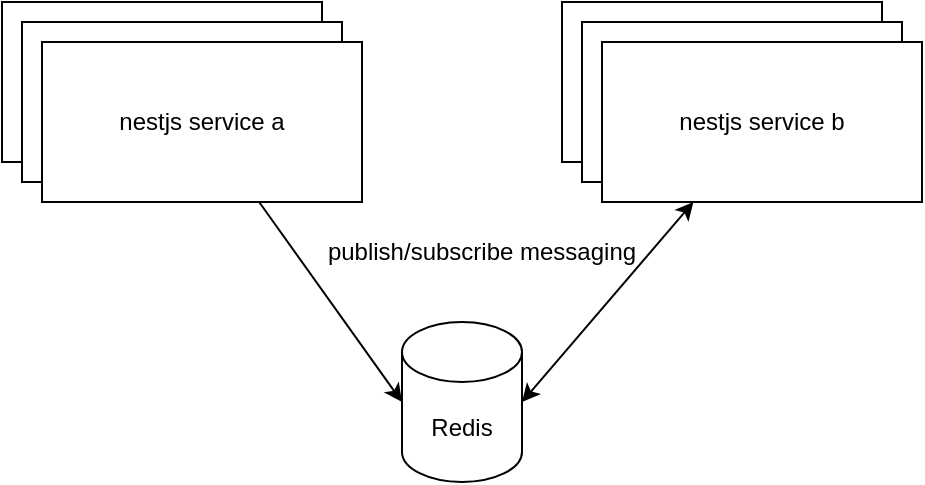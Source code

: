 <mxfile version="13.7.9" type="github">
  <diagram id="2nOC1Z1M6-mjOfD4xlBl" name="Page-1">
    <mxGraphModel dx="725" dy="563" grid="1" gridSize="10" guides="1" tooltips="1" connect="1" arrows="1" fold="1" page="1" pageScale="1" pageWidth="850" pageHeight="1100" math="0" shadow="0">
      <root>
        <mxCell id="0" />
        <mxCell id="1" parent="0" />
        <mxCell id="k2_k3ALxHLvJ5MJxsclW-1" value="nestjs service" style="rounded=0;whiteSpace=wrap;html=1;" vertex="1" parent="1">
          <mxGeometry x="160" y="160" width="160" height="80" as="geometry" />
        </mxCell>
        <mxCell id="k2_k3ALxHLvJ5MJxsclW-2" value="nestjs service" style="rounded=0;whiteSpace=wrap;html=1;" vertex="1" parent="1">
          <mxGeometry x="170" y="170" width="160" height="80" as="geometry" />
        </mxCell>
        <mxCell id="k2_k3ALxHLvJ5MJxsclW-9" style="rounded=0;orthogonalLoop=1;jettySize=auto;html=1;entryX=0;entryY=0.5;entryDx=0;entryDy=0;entryPerimeter=0;" edge="1" parent="1" source="k2_k3ALxHLvJ5MJxsclW-3" target="k2_k3ALxHLvJ5MJxsclW-7">
          <mxGeometry relative="1" as="geometry" />
        </mxCell>
        <mxCell id="k2_k3ALxHLvJ5MJxsclW-3" value="nestjs service a" style="rounded=0;whiteSpace=wrap;html=1;" vertex="1" parent="1">
          <mxGeometry x="180" y="180" width="160" height="80" as="geometry" />
        </mxCell>
        <mxCell id="k2_k3ALxHLvJ5MJxsclW-4" value="nestjs service" style="rounded=0;whiteSpace=wrap;html=1;" vertex="1" parent="1">
          <mxGeometry x="440" y="160" width="160" height="80" as="geometry" />
        </mxCell>
        <mxCell id="k2_k3ALxHLvJ5MJxsclW-5" value="nestjs service" style="rounded=0;whiteSpace=wrap;html=1;" vertex="1" parent="1">
          <mxGeometry x="450" y="170" width="160" height="80" as="geometry" />
        </mxCell>
        <mxCell id="k2_k3ALxHLvJ5MJxsclW-8" style="rounded=0;orthogonalLoop=1;jettySize=auto;html=1;entryX=1;entryY=0.5;entryDx=0;entryDy=0;entryPerimeter=0;startArrow=classic;startFill=1;" edge="1" parent="1" source="k2_k3ALxHLvJ5MJxsclW-6" target="k2_k3ALxHLvJ5MJxsclW-7">
          <mxGeometry relative="1" as="geometry" />
        </mxCell>
        <mxCell id="k2_k3ALxHLvJ5MJxsclW-6" value="nestjs service b" style="rounded=0;whiteSpace=wrap;html=1;" vertex="1" parent="1">
          <mxGeometry x="460" y="180" width="160" height="80" as="geometry" />
        </mxCell>
        <mxCell id="k2_k3ALxHLvJ5MJxsclW-7" value="Redis" style="shape=cylinder3;whiteSpace=wrap;html=1;boundedLbl=1;backgroundOutline=1;size=15;" vertex="1" parent="1">
          <mxGeometry x="360" y="320" width="60" height="80" as="geometry" />
        </mxCell>
        <mxCell id="k2_k3ALxHLvJ5MJxsclW-10" value="publish/subscribe messaging" style="text;html=1;strokeColor=none;fillColor=none;align=center;verticalAlign=middle;whiteSpace=wrap;rounded=0;" vertex="1" parent="1">
          <mxGeometry x="310" y="270" width="180" height="30" as="geometry" />
        </mxCell>
      </root>
    </mxGraphModel>
  </diagram>
</mxfile>
